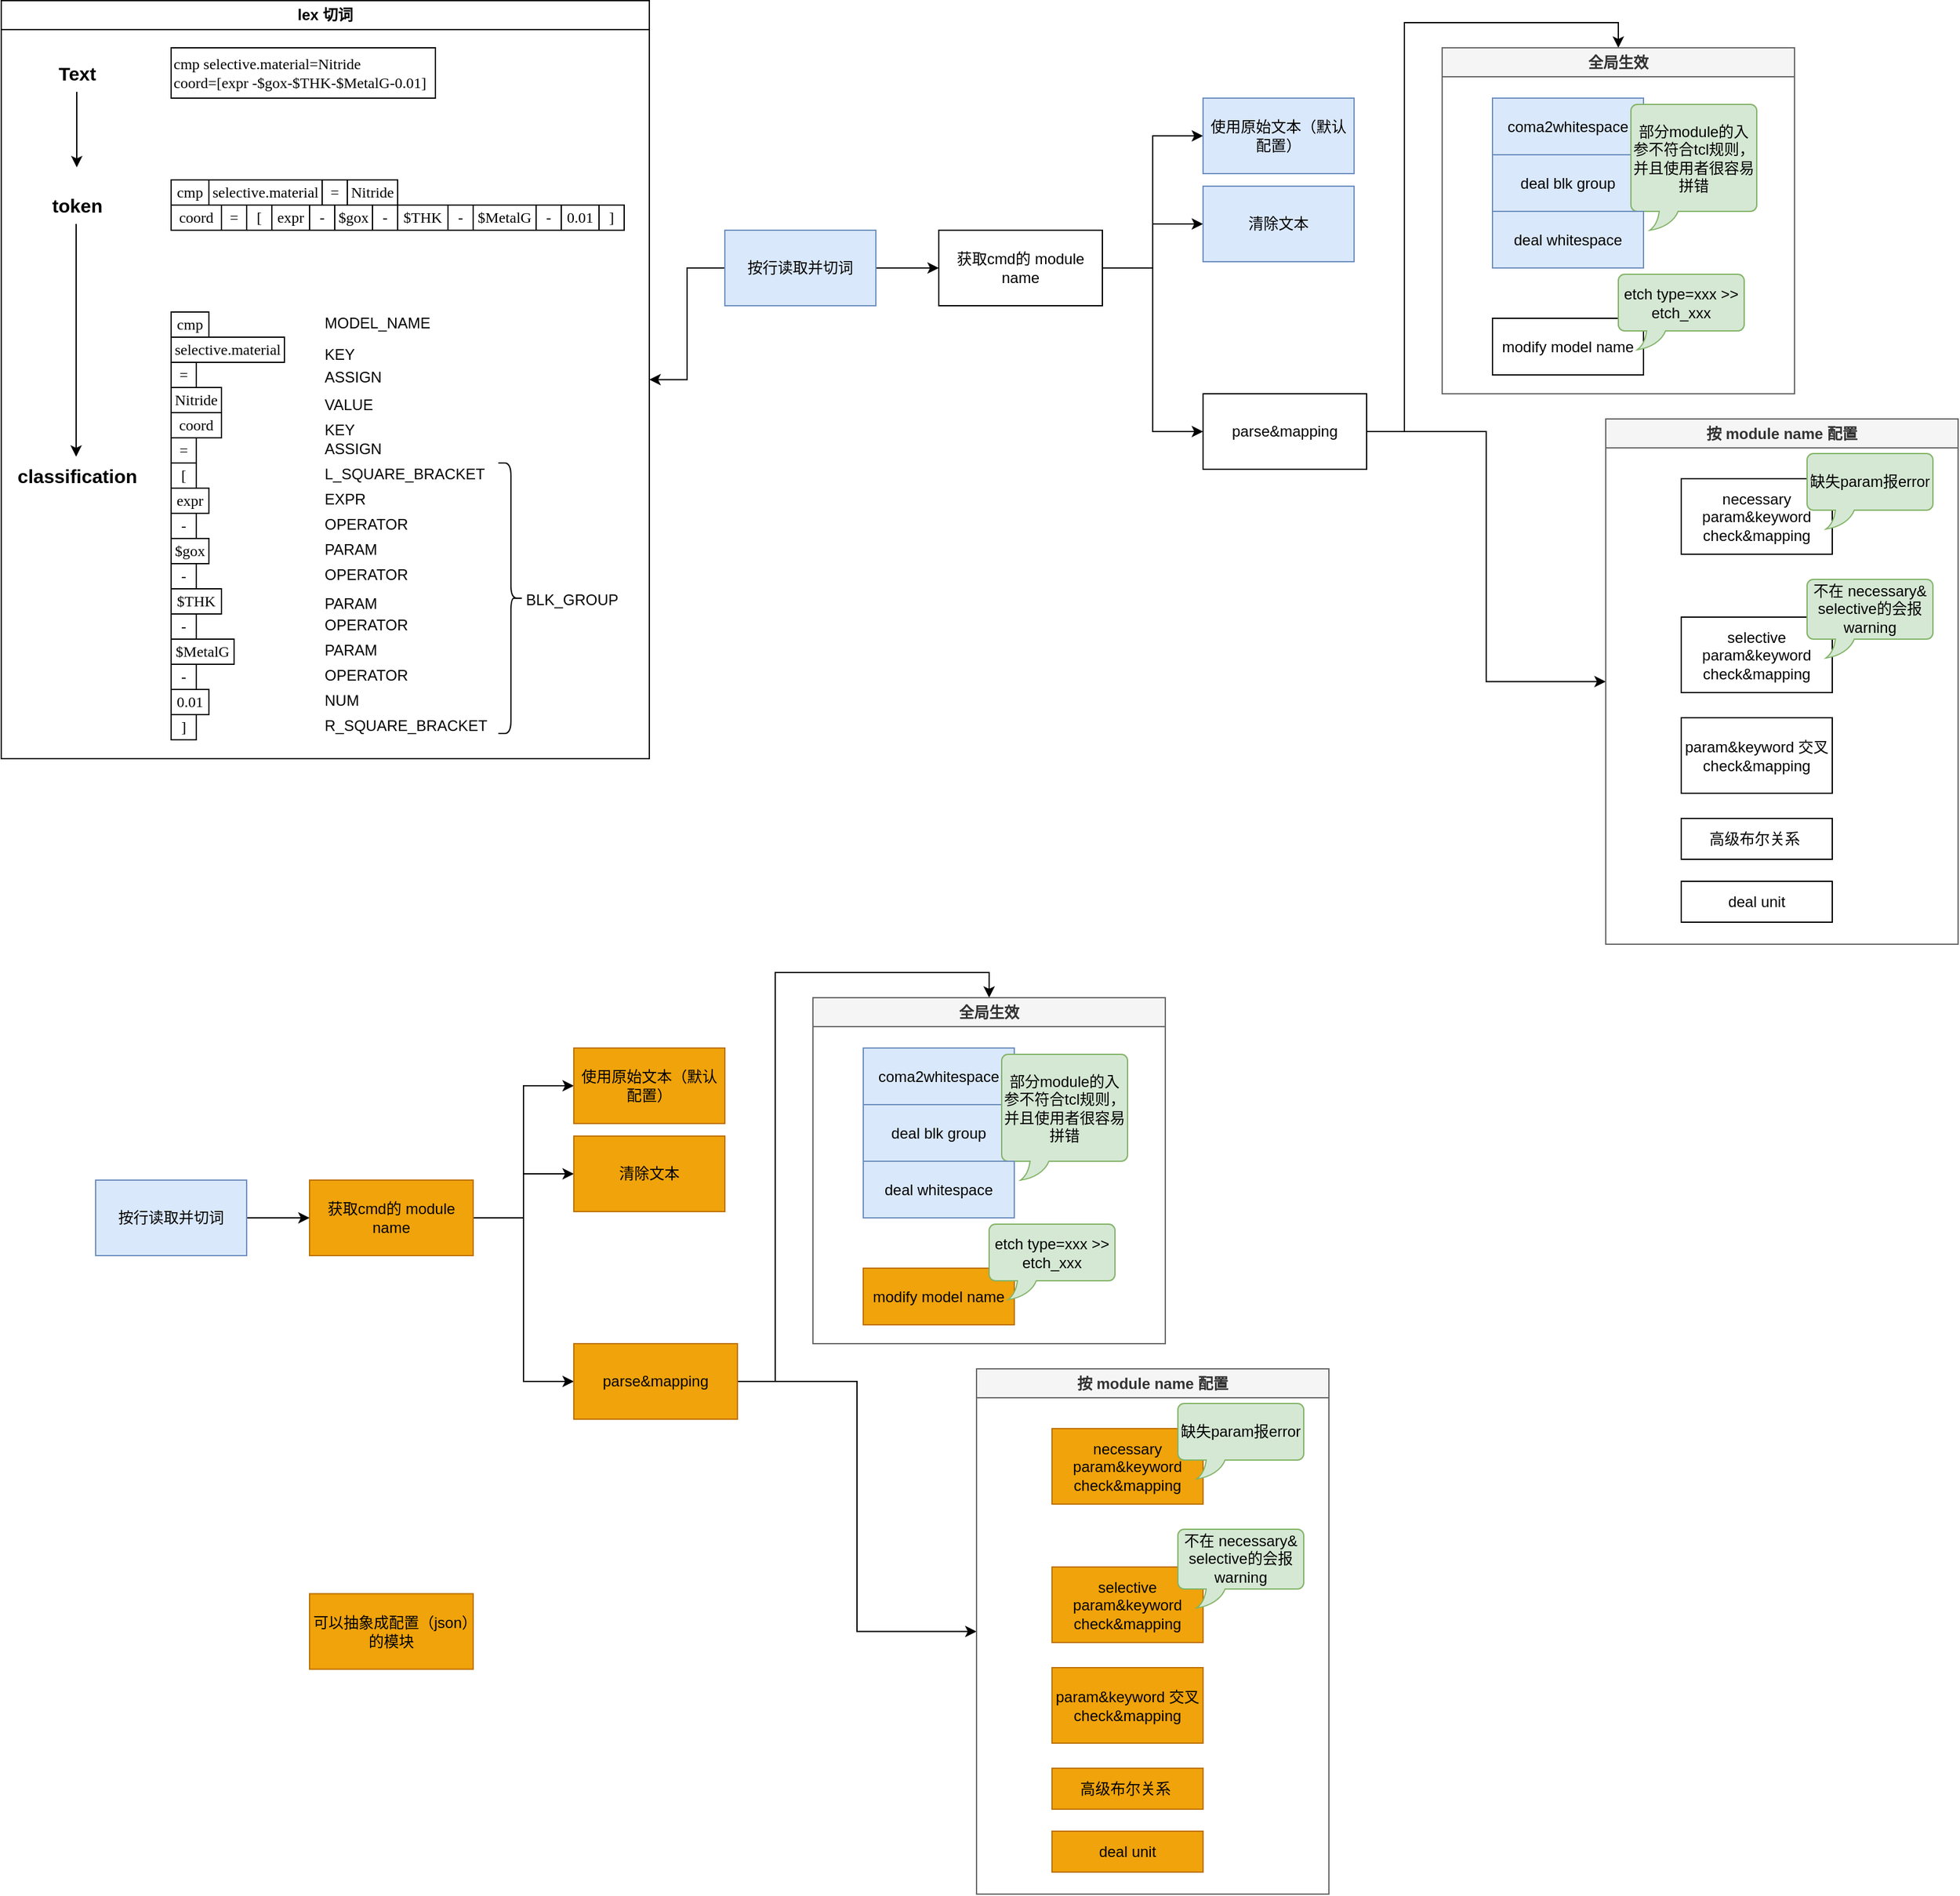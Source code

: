 <mxfile version="25.0.3">
  <diagram name="第 1 页" id="DlWN55uscxczcILQR3X1">
    <mxGraphModel dx="1434" dy="772" grid="1" gridSize="10" guides="1" tooltips="1" connect="1" arrows="1" fold="1" page="1" pageScale="1" pageWidth="3300" pageHeight="4681" background="#ffffff" math="0" shadow="0">
      <root>
        <mxCell id="0" />
        <mxCell id="1" parent="0" />
        <mxCell id="ZEFwKZCe8J-mTDsIHrXp-3" value="&lt;span style=&quot;font-family: &amp;quot;Times New Roman&amp;quot;;&quot;&gt;cmp&amp;nbsp;&lt;/span&gt;&lt;span style=&quot;font-family: &amp;quot;Times New Roman&amp;quot;;&quot;&gt;selective.material&lt;/span&gt;&lt;span style=&quot;font-family: &amp;quot;Times New Roman&amp;quot;;&quot;&gt;=Nitride&lt;br&gt;&lt;/span&gt;&lt;span style=&quot;font-family: &amp;quot;Times New Roman&amp;quot;;&quot;&gt;coord&lt;/span&gt;&lt;span style=&quot;font-family: &amp;quot;Times New Roman&amp;quot;;&quot;&gt;=[expr -$&lt;/span&gt;&lt;span style=&quot;font-family: &amp;quot;Times New Roman&amp;quot;;&quot;&gt;gox&lt;/span&gt;&lt;span style=&quot;font-family: &amp;quot;Times New Roman&amp;quot;;&quot;&gt;-$THK-$MetalG-0.01]&lt;/span&gt;" style="rounded=0;whiteSpace=wrap;html=1;align=left;" parent="1" vertex="1">
          <mxGeometry x="150" y="65" width="210" height="40" as="geometry" />
        </mxCell>
        <mxCell id="ZEFwKZCe8J-mTDsIHrXp-25" style="edgeStyle=orthogonalEdgeStyle;rounded=0;orthogonalLoop=1;jettySize=auto;html=1;" parent="1" source="ZEFwKZCe8J-mTDsIHrXp-4" edge="1">
          <mxGeometry relative="1" as="geometry">
            <mxPoint x="75" y="160" as="targetPoint" />
          </mxGeometry>
        </mxCell>
        <mxCell id="ZEFwKZCe8J-mTDsIHrXp-4" value="&lt;b&gt;&lt;font style=&quot;font-size: 15px;&quot;&gt;Text&lt;/font&gt;&lt;/b&gt;" style="text;html=1;align=center;verticalAlign=middle;resizable=0;points=[];autosize=1;strokeColor=none;fillColor=none;" parent="1" vertex="1">
          <mxGeometry x="50" y="70" width="50" height="30" as="geometry" />
        </mxCell>
        <mxCell id="ZEFwKZCe8J-mTDsIHrXp-5" value="&lt;b&gt;&lt;font style=&quot;font-size: 15px;&quot;&gt;token&lt;/font&gt;&lt;/b&gt;" style="text;html=1;align=center;verticalAlign=middle;resizable=0;points=[];autosize=1;strokeColor=none;fillColor=none;" parent="1" vertex="1">
          <mxGeometry x="45" y="175" width="60" height="30" as="geometry" />
        </mxCell>
        <mxCell id="ZEFwKZCe8J-mTDsIHrXp-6" value="&lt;span style=&quot;font-family: &amp;quot;Times New Roman&amp;quot;; text-align: left;&quot;&gt;cmp&lt;/span&gt;" style="rounded=0;whiteSpace=wrap;html=1;" parent="1" vertex="1">
          <mxGeometry x="150" y="170" width="30" height="20" as="geometry" />
        </mxCell>
        <mxCell id="ZEFwKZCe8J-mTDsIHrXp-7" value="&lt;span style=&quot;font-family: &amp;quot;Times New Roman&amp;quot;; text-align: left;&quot;&gt;selective.material&lt;/span&gt;" style="rounded=0;whiteSpace=wrap;html=1;" parent="1" vertex="1">
          <mxGeometry x="180" y="170" width="90" height="20" as="geometry" />
        </mxCell>
        <mxCell id="ZEFwKZCe8J-mTDsIHrXp-8" value="&lt;span style=&quot;font-family: &amp;quot;Times New Roman&amp;quot;; text-align: left;&quot;&gt;=&lt;/span&gt;" style="rounded=0;whiteSpace=wrap;html=1;" parent="1" vertex="1">
          <mxGeometry x="270" y="170" width="20" height="20" as="geometry" />
        </mxCell>
        <mxCell id="ZEFwKZCe8J-mTDsIHrXp-9" value="&lt;span style=&quot;font-family: &amp;quot;Times New Roman&amp;quot;; text-align: left;&quot;&gt;Nitride&lt;/span&gt;" style="rounded=0;whiteSpace=wrap;html=1;" parent="1" vertex="1">
          <mxGeometry x="290" y="170" width="40" height="20" as="geometry" />
        </mxCell>
        <mxCell id="ZEFwKZCe8J-mTDsIHrXp-10" value="&lt;span style=&quot;font-family: &amp;quot;Times New Roman&amp;quot;; text-align: left;&quot;&gt;coord&lt;/span&gt;" style="rounded=0;whiteSpace=wrap;html=1;" parent="1" vertex="1">
          <mxGeometry x="150" y="190" width="40" height="20" as="geometry" />
        </mxCell>
        <mxCell id="ZEFwKZCe8J-mTDsIHrXp-11" value="&lt;span style=&quot;font-family: &amp;quot;Times New Roman&amp;quot;; text-align: left;&quot;&gt;=&lt;/span&gt;" style="rounded=0;whiteSpace=wrap;html=1;" parent="1" vertex="1">
          <mxGeometry x="190" y="190" width="20" height="20" as="geometry" />
        </mxCell>
        <mxCell id="ZEFwKZCe8J-mTDsIHrXp-12" value="&lt;div style=&quot;text-align: left;&quot;&gt;&lt;span style=&quot;background-color: initial;&quot;&gt;&lt;font face=&quot;Times New Roman&quot;&gt;[&lt;/font&gt;&lt;/span&gt;&lt;/div&gt;" style="rounded=0;whiteSpace=wrap;html=1;" parent="1" vertex="1">
          <mxGeometry x="210" y="190" width="20" height="20" as="geometry" />
        </mxCell>
        <mxCell id="ZEFwKZCe8J-mTDsIHrXp-13" value="&lt;span style=&quot;font-family: &amp;quot;Times New Roman&amp;quot;; text-align: left;&quot;&gt;expr&lt;/span&gt;" style="rounded=0;whiteSpace=wrap;html=1;" parent="1" vertex="1">
          <mxGeometry x="230" y="190" width="30" height="20" as="geometry" />
        </mxCell>
        <mxCell id="ZEFwKZCe8J-mTDsIHrXp-14" value="&lt;span style=&quot;font-family: &amp;quot;Times New Roman&amp;quot;; text-align: left;&quot;&gt;-&lt;/span&gt;" style="rounded=0;whiteSpace=wrap;html=1;" parent="1" vertex="1">
          <mxGeometry x="260" y="190" width="20" height="20" as="geometry" />
        </mxCell>
        <mxCell id="ZEFwKZCe8J-mTDsIHrXp-15" value="&lt;span style=&quot;text-align: left; font-family: &amp;quot;Times New Roman&amp;quot;;&quot;&gt;$&lt;/span&gt;&lt;span style=&quot;text-align: left; font-family: &amp;quot;Times New Roman&amp;quot;;&quot;&gt;gox&lt;/span&gt;" style="rounded=0;whiteSpace=wrap;html=1;" parent="1" vertex="1">
          <mxGeometry x="280" y="190" width="30" height="20" as="geometry" />
        </mxCell>
        <mxCell id="ZEFwKZCe8J-mTDsIHrXp-16" value="&lt;span style=&quot;font-family: &amp;quot;Times New Roman&amp;quot;; text-align: left;&quot;&gt;$THK&lt;/span&gt;" style="rounded=0;whiteSpace=wrap;html=1;" parent="1" vertex="1">
          <mxGeometry x="330" y="190" width="40" height="20" as="geometry" />
        </mxCell>
        <mxCell id="ZEFwKZCe8J-mTDsIHrXp-17" value="&lt;span style=&quot;font-family: &amp;quot;Times New Roman&amp;quot;; text-align: left;&quot;&gt;0.01&lt;/span&gt;" style="rounded=0;whiteSpace=wrap;html=1;" parent="1" vertex="1">
          <mxGeometry x="460" y="190" width="30" height="20" as="geometry" />
        </mxCell>
        <mxCell id="ZEFwKZCe8J-mTDsIHrXp-18" value="&lt;span style=&quot;font-family: &amp;quot;Times New Roman&amp;quot;; text-align: left;&quot;&gt;$MetalG&lt;/span&gt;" style="rounded=0;whiteSpace=wrap;html=1;" parent="1" vertex="1">
          <mxGeometry x="390" y="190" width="50" height="20" as="geometry" />
        </mxCell>
        <mxCell id="ZEFwKZCe8J-mTDsIHrXp-19" value="&lt;span style=&quot;font-family: &amp;quot;Times New Roman&amp;quot;; text-align: left;&quot;&gt;-&lt;/span&gt;" style="rounded=0;whiteSpace=wrap;html=1;" parent="1" vertex="1">
          <mxGeometry x="310" y="190" width="20" height="20" as="geometry" />
        </mxCell>
        <mxCell id="ZEFwKZCe8J-mTDsIHrXp-20" value="&lt;span style=&quot;font-family: &amp;quot;Times New Roman&amp;quot;; text-align: left;&quot;&gt;-&lt;/span&gt;" style="rounded=0;whiteSpace=wrap;html=1;" parent="1" vertex="1">
          <mxGeometry x="370" y="190" width="20" height="20" as="geometry" />
        </mxCell>
        <mxCell id="ZEFwKZCe8J-mTDsIHrXp-23" value="&lt;span style=&quot;font-family: &amp;quot;Times New Roman&amp;quot;; text-align: left;&quot;&gt;-&lt;/span&gt;" style="rounded=0;whiteSpace=wrap;html=1;" parent="1" vertex="1">
          <mxGeometry x="440" y="190" width="20" height="20" as="geometry" />
        </mxCell>
        <mxCell id="ZEFwKZCe8J-mTDsIHrXp-26" value="&lt;b&gt;&lt;font style=&quot;font-size: 15px;&quot;&gt;classification&lt;/font&gt;&lt;/b&gt;" style="text;html=1;align=center;verticalAlign=middle;resizable=0;points=[];autosize=1;strokeColor=none;fillColor=none;" parent="1" vertex="1">
          <mxGeometry x="15" y="390" width="120" height="30" as="geometry" />
        </mxCell>
        <mxCell id="ZEFwKZCe8J-mTDsIHrXp-27" style="edgeStyle=orthogonalEdgeStyle;rounded=0;orthogonalLoop=1;jettySize=auto;html=1;" parent="1" target="ZEFwKZCe8J-mTDsIHrXp-26" edge="1">
          <mxGeometry relative="1" as="geometry">
            <mxPoint x="74.5" y="265" as="targetPoint" />
            <mxPoint x="74.5" y="205" as="sourcePoint" />
          </mxGeometry>
        </mxCell>
        <mxCell id="ZEFwKZCe8J-mTDsIHrXp-28" value="&lt;span style=&quot;font-family: &amp;quot;Times New Roman&amp;quot;; text-align: left;&quot;&gt;cmp&lt;/span&gt;" style="rounded=0;whiteSpace=wrap;html=1;" parent="1" vertex="1">
          <mxGeometry x="150" y="275" width="30" height="20" as="geometry" />
        </mxCell>
        <mxCell id="ZEFwKZCe8J-mTDsIHrXp-29" value="&lt;span style=&quot;font-family: &amp;quot;Times New Roman&amp;quot;; text-align: left;&quot;&gt;selective.material&lt;/span&gt;" style="rounded=0;whiteSpace=wrap;html=1;" parent="1" vertex="1">
          <mxGeometry x="150" y="295" width="90" height="20" as="geometry" />
        </mxCell>
        <mxCell id="ZEFwKZCe8J-mTDsIHrXp-30" value="&lt;span style=&quot;font-family: &amp;quot;Times New Roman&amp;quot;; text-align: left;&quot;&gt;=&lt;/span&gt;" style="rounded=0;whiteSpace=wrap;html=1;" parent="1" vertex="1">
          <mxGeometry x="150" y="315" width="20" height="20" as="geometry" />
        </mxCell>
        <mxCell id="ZEFwKZCe8J-mTDsIHrXp-31" value="&lt;span style=&quot;font-family: &amp;quot;Times New Roman&amp;quot;; text-align: left;&quot;&gt;Nitride&lt;/span&gt;" style="rounded=0;whiteSpace=wrap;html=1;" parent="1" vertex="1">
          <mxGeometry x="150" y="335" width="40" height="20" as="geometry" />
        </mxCell>
        <mxCell id="ZEFwKZCe8J-mTDsIHrXp-32" value="&lt;span style=&quot;font-family: &amp;quot;Times New Roman&amp;quot;; text-align: left;&quot;&gt;coord&lt;/span&gt;" style="rounded=0;whiteSpace=wrap;html=1;" parent="1" vertex="1">
          <mxGeometry x="150" y="355" width="40" height="20" as="geometry" />
        </mxCell>
        <mxCell id="ZEFwKZCe8J-mTDsIHrXp-33" value="&lt;span style=&quot;font-family: &amp;quot;Times New Roman&amp;quot;; text-align: left;&quot;&gt;=&lt;/span&gt;" style="rounded=0;whiteSpace=wrap;html=1;" parent="1" vertex="1">
          <mxGeometry x="150" y="375" width="20" height="20" as="geometry" />
        </mxCell>
        <mxCell id="ZEFwKZCe8J-mTDsIHrXp-34" value="&lt;div style=&quot;text-align: left;&quot;&gt;&lt;span style=&quot;background-color: initial;&quot;&gt;&lt;font face=&quot;Times New Roman&quot;&gt;[&lt;/font&gt;&lt;/span&gt;&lt;/div&gt;" style="rounded=0;whiteSpace=wrap;html=1;" parent="1" vertex="1">
          <mxGeometry x="150" y="395" width="20" height="20" as="geometry" />
        </mxCell>
        <mxCell id="ZEFwKZCe8J-mTDsIHrXp-35" value="&lt;span style=&quot;font-family: &amp;quot;Times New Roman&amp;quot;; text-align: left;&quot;&gt;expr&lt;/span&gt;" style="rounded=0;whiteSpace=wrap;html=1;" parent="1" vertex="1">
          <mxGeometry x="150" y="415" width="30" height="20" as="geometry" />
        </mxCell>
        <mxCell id="ZEFwKZCe8J-mTDsIHrXp-36" value="&lt;span style=&quot;font-family: &amp;quot;Times New Roman&amp;quot;; text-align: left;&quot;&gt;-&lt;/span&gt;" style="rounded=0;whiteSpace=wrap;html=1;" parent="1" vertex="1">
          <mxGeometry x="150" y="435" width="20" height="20" as="geometry" />
        </mxCell>
        <mxCell id="ZEFwKZCe8J-mTDsIHrXp-37" value="&lt;span style=&quot;text-align: left; font-family: &amp;quot;Times New Roman&amp;quot;;&quot;&gt;$&lt;/span&gt;&lt;span style=&quot;text-align: left; font-family: &amp;quot;Times New Roman&amp;quot;;&quot;&gt;gox&lt;/span&gt;" style="rounded=0;whiteSpace=wrap;html=1;" parent="1" vertex="1">
          <mxGeometry x="150" y="455" width="30" height="20" as="geometry" />
        </mxCell>
        <mxCell id="ZEFwKZCe8J-mTDsIHrXp-38" value="&lt;span style=&quot;font-family: &amp;quot;Times New Roman&amp;quot;; text-align: left;&quot;&gt;$THK&lt;/span&gt;" style="rounded=0;whiteSpace=wrap;html=1;" parent="1" vertex="1">
          <mxGeometry x="150" y="495" width="40" height="20" as="geometry" />
        </mxCell>
        <mxCell id="ZEFwKZCe8J-mTDsIHrXp-39" value="&lt;span style=&quot;font-family: &amp;quot;Times New Roman&amp;quot;; text-align: left;&quot;&gt;0.01&lt;/span&gt;" style="rounded=0;whiteSpace=wrap;html=1;" parent="1" vertex="1">
          <mxGeometry x="150" y="575" width="30" height="20" as="geometry" />
        </mxCell>
        <mxCell id="ZEFwKZCe8J-mTDsIHrXp-40" value="&lt;span style=&quot;font-family: &amp;quot;Times New Roman&amp;quot;; text-align: left;&quot;&gt;$MetalG&lt;/span&gt;" style="rounded=0;whiteSpace=wrap;html=1;" parent="1" vertex="1">
          <mxGeometry x="150" y="535" width="50" height="20" as="geometry" />
        </mxCell>
        <mxCell id="ZEFwKZCe8J-mTDsIHrXp-41" value="&lt;span style=&quot;font-family: &amp;quot;Times New Roman&amp;quot;; text-align: left;&quot;&gt;-&lt;/span&gt;" style="rounded=0;whiteSpace=wrap;html=1;" parent="1" vertex="1">
          <mxGeometry x="150" y="475" width="20" height="20" as="geometry" />
        </mxCell>
        <mxCell id="ZEFwKZCe8J-mTDsIHrXp-42" value="&lt;span style=&quot;font-family: &amp;quot;Times New Roman&amp;quot;; text-align: left;&quot;&gt;-&lt;/span&gt;" style="rounded=0;whiteSpace=wrap;html=1;" parent="1" vertex="1">
          <mxGeometry x="150" y="515" width="20" height="20" as="geometry" />
        </mxCell>
        <mxCell id="ZEFwKZCe8J-mTDsIHrXp-43" value="&lt;span style=&quot;font-family: &amp;quot;Times New Roman&amp;quot;; text-align: left;&quot;&gt;-&lt;/span&gt;" style="rounded=0;whiteSpace=wrap;html=1;" parent="1" vertex="1">
          <mxGeometry x="150" y="555" width="20" height="20" as="geometry" />
        </mxCell>
        <mxCell id="ZEFwKZCe8J-mTDsIHrXp-64" value="ASSIGN" style="text;whiteSpace=wrap;fontFamily=Helvetica;fontSize=12;fontColor=default;" parent="1" vertex="1">
          <mxGeometry x="270" y="312.5" width="70" height="25" as="geometry" />
        </mxCell>
        <mxCell id="ZEFwKZCe8J-mTDsIHrXp-66" value="MODEL_NAME" style="text;whiteSpace=wrap;fontFamily=Helvetica;fontSize=12;fontColor=default;" parent="1" vertex="1">
          <mxGeometry x="270" y="270" width="110" height="20" as="geometry" />
        </mxCell>
        <mxCell id="ZEFwKZCe8J-mTDsIHrXp-67" value="ASSIGN" style="text;whiteSpace=wrap;fontFamily=Helvetica;fontSize=12;fontColor=default;" parent="1" vertex="1">
          <mxGeometry x="270" y="370" width="70" height="25" as="geometry" />
        </mxCell>
        <mxCell id="ZEFwKZCe8J-mTDsIHrXp-68" value="L_SQUARE_BRACKET" style="text;whiteSpace=wrap;fontFamily=Helvetica;fontSize=12;fontColor=default;" parent="1" vertex="1">
          <mxGeometry x="270" y="390" width="150" height="25" as="geometry" />
        </mxCell>
        <mxCell id="ZEFwKZCe8J-mTDsIHrXp-70" value="VALUE" style="text;whiteSpace=wrap;fontFamily=Helvetica;fontSize=12;fontColor=default;" parent="1" vertex="1">
          <mxGeometry x="270" y="335" width="110" height="20" as="geometry" />
        </mxCell>
        <mxCell id="ZEFwKZCe8J-mTDsIHrXp-74" value="OPERATOR" style="text;whiteSpace=wrap;fontFamily=Helvetica;fontSize=12;fontColor=default;" parent="1" vertex="1">
          <mxGeometry x="270" y="430" width="110" height="20" as="geometry" />
        </mxCell>
        <mxCell id="ZEFwKZCe8J-mTDsIHrXp-76" value="OPERATOR" style="text;whiteSpace=wrap;fontFamily=Helvetica;fontSize=12;fontColor=default;" parent="1" vertex="1">
          <mxGeometry x="270" y="470" width="110" height="20" as="geometry" />
        </mxCell>
        <mxCell id="ZEFwKZCe8J-mTDsIHrXp-78" value="OPERATOR" style="text;whiteSpace=wrap;fontFamily=Helvetica;fontSize=12;fontColor=default;" parent="1" vertex="1">
          <mxGeometry x="270" y="510" width="110" height="20" as="geometry" />
        </mxCell>
        <mxCell id="ZEFwKZCe8J-mTDsIHrXp-81" value="OPERATOR" style="text;whiteSpace=wrap;fontFamily=Helvetica;fontSize=12;fontColor=default;" parent="1" vertex="1">
          <mxGeometry x="270" y="550" width="110" height="20" as="geometry" />
        </mxCell>
        <mxCell id="ZEFwKZCe8J-mTDsIHrXp-84" value="EXPR" style="text;whiteSpace=wrap;fontFamily=Helvetica;fontSize=12;fontColor=default;" parent="1" vertex="1">
          <mxGeometry x="270" y="410" width="110" height="20" as="geometry" />
        </mxCell>
        <mxCell id="ZEFwKZCe8J-mTDsIHrXp-85" value="PARAM" style="text;whiteSpace=wrap;fontFamily=Helvetica;fontSize=12;fontColor=default;" parent="1" vertex="1">
          <mxGeometry x="270" y="450" width="110" height="25" as="geometry" />
        </mxCell>
        <mxCell id="ZEFwKZCe8J-mTDsIHrXp-86" value="PARAM" style="text;whiteSpace=wrap;fontFamily=Helvetica;fontSize=12;fontColor=default;" parent="1" vertex="1">
          <mxGeometry x="270" y="492.5" width="110" height="25" as="geometry" />
        </mxCell>
        <mxCell id="ZEFwKZCe8J-mTDsIHrXp-87" value="PARAM" style="text;whiteSpace=wrap;fontFamily=Helvetica;fontSize=12;fontColor=default;" parent="1" vertex="1">
          <mxGeometry x="270" y="530" width="110" height="25" as="geometry" />
        </mxCell>
        <mxCell id="ZEFwKZCe8J-mTDsIHrXp-89" value="&lt;div style=&quot;text-align: left;&quot;&gt;&lt;font face=&quot;Times New Roman&quot;&gt;]&lt;/font&gt;&lt;/div&gt;" style="rounded=0;whiteSpace=wrap;html=1;" parent="1" vertex="1">
          <mxGeometry x="490" y="190" width="20" height="20" as="geometry" />
        </mxCell>
        <mxCell id="ZEFwKZCe8J-mTDsIHrXp-90" value="&lt;div style=&quot;text-align: left;&quot;&gt;&lt;font face=&quot;Times New Roman&quot;&gt;]&lt;/font&gt;&lt;/div&gt;" style="rounded=0;whiteSpace=wrap;html=1;" parent="1" vertex="1">
          <mxGeometry x="150" y="595" width="20" height="20" as="geometry" />
        </mxCell>
        <mxCell id="ZEFwKZCe8J-mTDsIHrXp-91" value="NUM" style="text;whiteSpace=wrap;fontFamily=Helvetica;fontSize=12;fontColor=default;" parent="1" vertex="1">
          <mxGeometry x="270" y="570" width="110" height="25" as="geometry" />
        </mxCell>
        <mxCell id="ZEFwKZCe8J-mTDsIHrXp-92" value="R_SQUARE_BRACKET" style="text;whiteSpace=wrap;fontFamily=Helvetica;fontSize=12;fontColor=default;" parent="1" vertex="1">
          <mxGeometry x="270" y="590" width="150" height="25" as="geometry" />
        </mxCell>
        <mxCell id="ZEFwKZCe8J-mTDsIHrXp-93" value="KEY" style="text;whiteSpace=wrap;fontFamily=Helvetica;fontSize=12;fontColor=default;" parent="1" vertex="1">
          <mxGeometry x="270" y="295" width="110" height="15" as="geometry" />
        </mxCell>
        <mxCell id="ZEFwKZCe8J-mTDsIHrXp-95" value="KEY" style="text;whiteSpace=wrap;fontFamily=Helvetica;fontSize=12;fontColor=default;" parent="1" vertex="1">
          <mxGeometry x="270" y="355" width="110" height="20" as="geometry" />
        </mxCell>
        <mxCell id="3QEI0isdHMcV-0q7J0ob-2" value="" style="shape=curlyBracket;whiteSpace=wrap;html=1;rounded=1;flipH=1;labelPosition=right;verticalLabelPosition=middle;align=left;verticalAlign=middle;size=0.5;" vertex="1" parent="1">
          <mxGeometry x="410" y="395" width="20" height="215" as="geometry" />
        </mxCell>
        <mxCell id="3QEI0isdHMcV-0q7J0ob-3" value="BLK_GROUP" style="text;whiteSpace=wrap;fontFamily=Helvetica;fontSize=12;fontColor=default;" vertex="1" parent="1">
          <mxGeometry x="430" y="490" width="110" height="20" as="geometry" />
        </mxCell>
        <mxCell id="3QEI0isdHMcV-0q7J0ob-12" style="edgeStyle=orthogonalEdgeStyle;rounded=0;orthogonalLoop=1;jettySize=auto;html=1;exitX=1;exitY=0.5;exitDx=0;exitDy=0;entryX=0;entryY=0.5;entryDx=0;entryDy=0;" edge="1" parent="1" source="3QEI0isdHMcV-0q7J0ob-4" target="3QEI0isdHMcV-0q7J0ob-9">
          <mxGeometry relative="1" as="geometry" />
        </mxCell>
        <mxCell id="3QEI0isdHMcV-0q7J0ob-13" style="edgeStyle=orthogonalEdgeStyle;rounded=0;orthogonalLoop=1;jettySize=auto;html=1;exitX=1;exitY=0.5;exitDx=0;exitDy=0;entryX=0;entryY=0.5;entryDx=0;entryDy=0;" edge="1" parent="1" source="3QEI0isdHMcV-0q7J0ob-4" target="3QEI0isdHMcV-0q7J0ob-10">
          <mxGeometry relative="1" as="geometry" />
        </mxCell>
        <mxCell id="3QEI0isdHMcV-0q7J0ob-15" style="edgeStyle=orthogonalEdgeStyle;rounded=0;orthogonalLoop=1;jettySize=auto;html=1;exitX=1;exitY=0.5;exitDx=0;exitDy=0;entryX=0;entryY=0.5;entryDx=0;entryDy=0;" edge="1" parent="1" source="3QEI0isdHMcV-0q7J0ob-4" target="3QEI0isdHMcV-0q7J0ob-14">
          <mxGeometry relative="1" as="geometry" />
        </mxCell>
        <mxCell id="3QEI0isdHMcV-0q7J0ob-4" value="获取cmd的 module name" style="rounded=0;whiteSpace=wrap;html=1;" vertex="1" parent="1">
          <mxGeometry x="760" y="210" width="130" height="60" as="geometry" />
        </mxCell>
        <mxCell id="3QEI0isdHMcV-0q7J0ob-7" style="edgeStyle=orthogonalEdgeStyle;rounded=0;orthogonalLoop=1;jettySize=auto;html=1;exitX=1;exitY=0.5;exitDx=0;exitDy=0;entryX=0;entryY=0.5;entryDx=0;entryDy=0;" edge="1" parent="1" source="3QEI0isdHMcV-0q7J0ob-5" target="3QEI0isdHMcV-0q7J0ob-4">
          <mxGeometry relative="1" as="geometry" />
        </mxCell>
        <mxCell id="3QEI0isdHMcV-0q7J0ob-110" style="edgeStyle=orthogonalEdgeStyle;rounded=0;orthogonalLoop=1;jettySize=auto;html=1;exitX=0;exitY=0.5;exitDx=0;exitDy=0;entryX=1;entryY=0.5;entryDx=0;entryDy=0;" edge="1" parent="1" source="3QEI0isdHMcV-0q7J0ob-5" target="3QEI0isdHMcV-0q7J0ob-109">
          <mxGeometry relative="1" as="geometry" />
        </mxCell>
        <mxCell id="3QEI0isdHMcV-0q7J0ob-5" value="按行读取并切词" style="rounded=0;whiteSpace=wrap;html=1;fillColor=#dae8fc;strokeColor=#6c8ebf;" vertex="1" parent="1">
          <mxGeometry x="590" y="210" width="120" height="60" as="geometry" />
        </mxCell>
        <mxCell id="3QEI0isdHMcV-0q7J0ob-9" value="使用原始文本（默认配置）" style="rounded=0;whiteSpace=wrap;html=1;fillColor=#dae8fc;strokeColor=#6c8ebf;" vertex="1" parent="1">
          <mxGeometry x="970" y="105" width="120" height="60" as="geometry" />
        </mxCell>
        <mxCell id="3QEI0isdHMcV-0q7J0ob-10" value="清除文本" style="rounded=0;whiteSpace=wrap;html=1;fillColor=#dae8fc;strokeColor=#6c8ebf;" vertex="1" parent="1">
          <mxGeometry x="970" y="175" width="120" height="60" as="geometry" />
        </mxCell>
        <mxCell id="3QEI0isdHMcV-0q7J0ob-47" style="edgeStyle=orthogonalEdgeStyle;rounded=0;orthogonalLoop=1;jettySize=auto;html=1;entryX=0.5;entryY=0;entryDx=0;entryDy=0;" edge="1" parent="1" source="3QEI0isdHMcV-0q7J0ob-14" target="3QEI0isdHMcV-0q7J0ob-34">
          <mxGeometry relative="1" as="geometry" />
        </mxCell>
        <mxCell id="3QEI0isdHMcV-0q7J0ob-48" style="edgeStyle=orthogonalEdgeStyle;rounded=0;orthogonalLoop=1;jettySize=auto;html=1;" edge="1" parent="1" source="3QEI0isdHMcV-0q7J0ob-14" target="3QEI0isdHMcV-0q7J0ob-35">
          <mxGeometry relative="1" as="geometry" />
        </mxCell>
        <mxCell id="3QEI0isdHMcV-0q7J0ob-14" value="parse&amp;amp;mapping" style="rounded=0;whiteSpace=wrap;html=1;" vertex="1" parent="1">
          <mxGeometry x="970" y="340" width="130" height="60" as="geometry" />
        </mxCell>
        <mxCell id="3QEI0isdHMcV-0q7J0ob-34" value="全局生效" style="swimlane;whiteSpace=wrap;html=1;fillColor=#f5f5f5;fontColor=#333333;strokeColor=#666666;" vertex="1" parent="1">
          <mxGeometry x="1160" y="65" width="280" height="275" as="geometry" />
        </mxCell>
        <mxCell id="3QEI0isdHMcV-0q7J0ob-50" value="&lt;div&gt;modify model name&lt;/div&gt;" style="rounded=0;whiteSpace=wrap;html=1;" vertex="1" parent="3QEI0isdHMcV-0q7J0ob-34">
          <mxGeometry x="40" y="215" width="120" height="45" as="geometry" />
        </mxCell>
        <mxCell id="3QEI0isdHMcV-0q7J0ob-53" value="etch type=xxx &amp;gt;&amp;gt; etch_xxx" style="whiteSpace=wrap;html=1;shape=mxgraph.basic.roundRectCallout;dx=30;dy=15;size=5;boundedLbl=1;fillColor=#d5e8d4;strokeColor=#82b366;" vertex="1" parent="3QEI0isdHMcV-0q7J0ob-34">
          <mxGeometry x="140" y="180" width="100" height="60" as="geometry" />
        </mxCell>
        <mxCell id="3QEI0isdHMcV-0q7J0ob-35" value="按 module name 配置" style="swimlane;whiteSpace=wrap;html=1;fillColor=#f5f5f5;fontColor=#333333;strokeColor=#666666;" vertex="1" parent="1">
          <mxGeometry x="1290" y="360" width="280" height="417.5" as="geometry" />
        </mxCell>
        <mxCell id="3QEI0isdHMcV-0q7J0ob-38" value="&lt;div&gt;necessary param&amp;amp;keyword check&amp;amp;mapping&lt;/div&gt;" style="rounded=0;whiteSpace=wrap;html=1;" vertex="1" parent="3QEI0isdHMcV-0q7J0ob-35">
          <mxGeometry x="60" y="47.5" width="120" height="60" as="geometry" />
        </mxCell>
        <mxCell id="3QEI0isdHMcV-0q7J0ob-39" value="selective param&amp;amp;keyword check&amp;amp;mapping" style="rounded=0;whiteSpace=wrap;html=1;" vertex="1" parent="3QEI0isdHMcV-0q7J0ob-35">
          <mxGeometry x="60" y="157.5" width="120" height="60" as="geometry" />
        </mxCell>
        <mxCell id="3QEI0isdHMcV-0q7J0ob-43" value="缺失param报error" style="whiteSpace=wrap;html=1;shape=mxgraph.basic.roundRectCallout;dx=30;dy=15;size=5;boundedLbl=1;fillColor=#d5e8d4;strokeColor=#82b366;" vertex="1" parent="3QEI0isdHMcV-0q7J0ob-35">
          <mxGeometry x="160" y="27.5" width="100" height="60" as="geometry" />
        </mxCell>
        <mxCell id="3QEI0isdHMcV-0q7J0ob-44" value="不在 necessary&amp;amp; selective的会报warning" style="whiteSpace=wrap;html=1;shape=mxgraph.basic.roundRectCallout;dx=30;dy=15;size=5;boundedLbl=1;fillColor=#d5e8d4;strokeColor=#82b366;" vertex="1" parent="3QEI0isdHMcV-0q7J0ob-35">
          <mxGeometry x="160" y="127.5" width="100" height="62.5" as="geometry" />
        </mxCell>
        <mxCell id="3QEI0isdHMcV-0q7J0ob-40" value="&lt;div&gt;param&amp;amp;keyword 交叉check&amp;amp;mapping&lt;/div&gt;" style="rounded=0;whiteSpace=wrap;html=1;" vertex="1" parent="3QEI0isdHMcV-0q7J0ob-35">
          <mxGeometry x="60" y="237.5" width="120" height="60" as="geometry" />
        </mxCell>
        <mxCell id="3QEI0isdHMcV-0q7J0ob-42" value="&lt;div&gt;高级布尔关系&amp;nbsp;&lt;/div&gt;" style="rounded=0;whiteSpace=wrap;html=1;" vertex="1" parent="3QEI0isdHMcV-0q7J0ob-35">
          <mxGeometry x="60" y="317.5" width="120" height="32.5" as="geometry" />
        </mxCell>
        <mxCell id="3QEI0isdHMcV-0q7J0ob-41" value="&lt;div&gt;deal unit&lt;/div&gt;" style="rounded=0;whiteSpace=wrap;html=1;" vertex="1" parent="3QEI0isdHMcV-0q7J0ob-35">
          <mxGeometry x="60" y="367.5" width="120" height="32.5" as="geometry" />
        </mxCell>
        <mxCell id="3QEI0isdHMcV-0q7J0ob-49" value="coma2whitespace" style="rounded=0;whiteSpace=wrap;html=1;fillColor=#dae8fc;strokeColor=#6c8ebf;" vertex="1" parent="1">
          <mxGeometry x="1200" y="105" width="120" height="45" as="geometry" />
        </mxCell>
        <mxCell id="3QEI0isdHMcV-0q7J0ob-51" value="&lt;div&gt;deal blk group&lt;/div&gt;" style="rounded=0;whiteSpace=wrap;html=1;fillColor=#dae8fc;strokeColor=#6c8ebf;" vertex="1" parent="1">
          <mxGeometry x="1200" y="150" width="120" height="45" as="geometry" />
        </mxCell>
        <mxCell id="3QEI0isdHMcV-0q7J0ob-52" value="部分module的入参不符合tcl规则，并且使用者很容易拼错" style="whiteSpace=wrap;html=1;shape=mxgraph.basic.roundRectCallout;dx=30;dy=15;size=5;boundedLbl=1;fillColor=#d5e8d4;strokeColor=#82b366;" vertex="1" parent="1">
          <mxGeometry x="1310" y="110" width="100" height="100" as="geometry" />
        </mxCell>
        <mxCell id="3QEI0isdHMcV-0q7J0ob-54" value="&lt;div&gt;deal whitespace&lt;/div&gt;" style="rounded=0;whiteSpace=wrap;html=1;fillColor=#dae8fc;strokeColor=#6c8ebf;" vertex="1" parent="1">
          <mxGeometry x="1200" y="195" width="120" height="45" as="geometry" />
        </mxCell>
        <mxCell id="3QEI0isdHMcV-0q7J0ob-81" style="edgeStyle=orthogonalEdgeStyle;rounded=0;orthogonalLoop=1;jettySize=auto;html=1;exitX=1;exitY=0.5;exitDx=0;exitDy=0;entryX=0;entryY=0.5;entryDx=0;entryDy=0;" edge="1" parent="1" source="3QEI0isdHMcV-0q7J0ob-84" target="3QEI0isdHMcV-0q7J0ob-87">
          <mxGeometry relative="1" as="geometry" />
        </mxCell>
        <mxCell id="3QEI0isdHMcV-0q7J0ob-82" style="edgeStyle=orthogonalEdgeStyle;rounded=0;orthogonalLoop=1;jettySize=auto;html=1;exitX=1;exitY=0.5;exitDx=0;exitDy=0;entryX=0;entryY=0.5;entryDx=0;entryDy=0;" edge="1" parent="1" source="3QEI0isdHMcV-0q7J0ob-84" target="3QEI0isdHMcV-0q7J0ob-88">
          <mxGeometry relative="1" as="geometry" />
        </mxCell>
        <mxCell id="3QEI0isdHMcV-0q7J0ob-83" style="edgeStyle=orthogonalEdgeStyle;rounded=0;orthogonalLoop=1;jettySize=auto;html=1;exitX=1;exitY=0.5;exitDx=0;exitDy=0;entryX=0;entryY=0.5;entryDx=0;entryDy=0;" edge="1" parent="1" source="3QEI0isdHMcV-0q7J0ob-84" target="3QEI0isdHMcV-0q7J0ob-91">
          <mxGeometry relative="1" as="geometry" />
        </mxCell>
        <mxCell id="3QEI0isdHMcV-0q7J0ob-84" value="获取cmd的 module name" style="rounded=0;whiteSpace=wrap;html=1;fillColor=#f0a30a;fontColor=#000000;strokeColor=#BD7000;" vertex="1" parent="1">
          <mxGeometry x="260" y="965" width="130" height="60" as="geometry" />
        </mxCell>
        <mxCell id="3QEI0isdHMcV-0q7J0ob-85" style="edgeStyle=orthogonalEdgeStyle;rounded=0;orthogonalLoop=1;jettySize=auto;html=1;exitX=1;exitY=0.5;exitDx=0;exitDy=0;entryX=0;entryY=0.5;entryDx=0;entryDy=0;" edge="1" parent="1" source="3QEI0isdHMcV-0q7J0ob-86" target="3QEI0isdHMcV-0q7J0ob-84">
          <mxGeometry relative="1" as="geometry" />
        </mxCell>
        <mxCell id="3QEI0isdHMcV-0q7J0ob-86" value="按行读取并切词" style="rounded=0;whiteSpace=wrap;html=1;fillColor=#dae8fc;strokeColor=#6c8ebf;" vertex="1" parent="1">
          <mxGeometry x="90" y="965" width="120" height="60" as="geometry" />
        </mxCell>
        <mxCell id="3QEI0isdHMcV-0q7J0ob-87" value="使用原始文本（默认配置）" style="rounded=0;whiteSpace=wrap;html=1;fillColor=#f0a30a;strokeColor=#BD7000;fontColor=#000000;" vertex="1" parent="1">
          <mxGeometry x="470" y="860" width="120" height="60" as="geometry" />
        </mxCell>
        <mxCell id="3QEI0isdHMcV-0q7J0ob-88" value="清除文本" style="rounded=0;whiteSpace=wrap;html=1;fillColor=#f0a30a;strokeColor=#BD7000;fontColor=#000000;" vertex="1" parent="1">
          <mxGeometry x="470" y="930" width="120" height="60" as="geometry" />
        </mxCell>
        <mxCell id="3QEI0isdHMcV-0q7J0ob-89" style="edgeStyle=orthogonalEdgeStyle;rounded=0;orthogonalLoop=1;jettySize=auto;html=1;entryX=0.5;entryY=0;entryDx=0;entryDy=0;" edge="1" parent="1" source="3QEI0isdHMcV-0q7J0ob-91" target="3QEI0isdHMcV-0q7J0ob-92">
          <mxGeometry relative="1" as="geometry" />
        </mxCell>
        <mxCell id="3QEI0isdHMcV-0q7J0ob-90" style="edgeStyle=orthogonalEdgeStyle;rounded=0;orthogonalLoop=1;jettySize=auto;html=1;" edge="1" parent="1" source="3QEI0isdHMcV-0q7J0ob-91" target="3QEI0isdHMcV-0q7J0ob-95">
          <mxGeometry relative="1" as="geometry" />
        </mxCell>
        <mxCell id="3QEI0isdHMcV-0q7J0ob-91" value="parse&amp;amp;mapping" style="rounded=0;whiteSpace=wrap;html=1;fillColor=#f0a30a;fontColor=#000000;strokeColor=#BD7000;" vertex="1" parent="1">
          <mxGeometry x="470" y="1095" width="130" height="60" as="geometry" />
        </mxCell>
        <mxCell id="3QEI0isdHMcV-0q7J0ob-92" value="全局生效" style="swimlane;whiteSpace=wrap;html=1;fillColor=#f5f5f5;fontColor=#333333;strokeColor=#666666;" vertex="1" parent="1">
          <mxGeometry x="660" y="820" width="280" height="275" as="geometry" />
        </mxCell>
        <mxCell id="3QEI0isdHMcV-0q7J0ob-93" value="&lt;div&gt;modify model name&lt;/div&gt;" style="rounded=0;whiteSpace=wrap;html=1;fillColor=#f0a30a;fontColor=#000000;strokeColor=#BD7000;" vertex="1" parent="3QEI0isdHMcV-0q7J0ob-92">
          <mxGeometry x="40" y="215" width="120" height="45" as="geometry" />
        </mxCell>
        <mxCell id="3QEI0isdHMcV-0q7J0ob-94" value="etch type=xxx &amp;gt;&amp;gt; etch_xxx" style="whiteSpace=wrap;html=1;shape=mxgraph.basic.roundRectCallout;dx=30;dy=15;size=5;boundedLbl=1;fillColor=#d5e8d4;strokeColor=#82b366;" vertex="1" parent="3QEI0isdHMcV-0q7J0ob-92">
          <mxGeometry x="140" y="180" width="100" height="60" as="geometry" />
        </mxCell>
        <mxCell id="3QEI0isdHMcV-0q7J0ob-95" value="按 module name 配置" style="swimlane;whiteSpace=wrap;html=1;fillColor=#f5f5f5;fontColor=#333333;strokeColor=#666666;" vertex="1" parent="1">
          <mxGeometry x="790" y="1115" width="280" height="417.5" as="geometry" />
        </mxCell>
        <mxCell id="3QEI0isdHMcV-0q7J0ob-96" value="&lt;div&gt;necessary param&amp;amp;keyword check&amp;amp;mapping&lt;/div&gt;" style="rounded=0;whiteSpace=wrap;html=1;fillColor=#f0a30a;fontColor=#000000;strokeColor=#BD7000;" vertex="1" parent="3QEI0isdHMcV-0q7J0ob-95">
          <mxGeometry x="60" y="47.5" width="120" height="60" as="geometry" />
        </mxCell>
        <mxCell id="3QEI0isdHMcV-0q7J0ob-97" value="selective param&amp;amp;keyword check&amp;amp;mapping" style="rounded=0;whiteSpace=wrap;html=1;fillColor=#f0a30a;fontColor=#000000;strokeColor=#BD7000;" vertex="1" parent="3QEI0isdHMcV-0q7J0ob-95">
          <mxGeometry x="60" y="157.5" width="120" height="60" as="geometry" />
        </mxCell>
        <mxCell id="3QEI0isdHMcV-0q7J0ob-98" value="缺失param报error" style="whiteSpace=wrap;html=1;shape=mxgraph.basic.roundRectCallout;dx=30;dy=15;size=5;boundedLbl=1;fillColor=#d5e8d4;strokeColor=#82b366;" vertex="1" parent="3QEI0isdHMcV-0q7J0ob-95">
          <mxGeometry x="160" y="27.5" width="100" height="60" as="geometry" />
        </mxCell>
        <mxCell id="3QEI0isdHMcV-0q7J0ob-99" value="不在 necessary&amp;amp; selective的会报warning" style="whiteSpace=wrap;html=1;shape=mxgraph.basic.roundRectCallout;dx=30;dy=15;size=5;boundedLbl=1;fillColor=#d5e8d4;strokeColor=#82b366;" vertex="1" parent="3QEI0isdHMcV-0q7J0ob-95">
          <mxGeometry x="160" y="127.5" width="100" height="62.5" as="geometry" />
        </mxCell>
        <mxCell id="3QEI0isdHMcV-0q7J0ob-100" value="&lt;div&gt;param&amp;amp;keyword 交叉check&amp;amp;mapping&lt;/div&gt;" style="rounded=0;whiteSpace=wrap;html=1;fillColor=#f0a30a;fontColor=#000000;strokeColor=#BD7000;" vertex="1" parent="3QEI0isdHMcV-0q7J0ob-95">
          <mxGeometry x="60" y="237.5" width="120" height="60" as="geometry" />
        </mxCell>
        <mxCell id="3QEI0isdHMcV-0q7J0ob-101" value="&lt;div&gt;高级布尔关系&amp;nbsp;&lt;/div&gt;" style="rounded=0;whiteSpace=wrap;html=1;fillColor=#f0a30a;fontColor=#000000;strokeColor=#BD7000;" vertex="1" parent="3QEI0isdHMcV-0q7J0ob-95">
          <mxGeometry x="60" y="317.5" width="120" height="32.5" as="geometry" />
        </mxCell>
        <mxCell id="3QEI0isdHMcV-0q7J0ob-102" value="&lt;div&gt;deal unit&lt;/div&gt;" style="rounded=0;whiteSpace=wrap;html=1;fillColor=#f0a30a;fontColor=#000000;strokeColor=#BD7000;" vertex="1" parent="3QEI0isdHMcV-0q7J0ob-95">
          <mxGeometry x="60" y="367.5" width="120" height="32.5" as="geometry" />
        </mxCell>
        <mxCell id="3QEI0isdHMcV-0q7J0ob-103" value="coma2whitespace" style="rounded=0;whiteSpace=wrap;html=1;fillColor=#dae8fc;strokeColor=#6c8ebf;" vertex="1" parent="1">
          <mxGeometry x="700" y="860" width="120" height="45" as="geometry" />
        </mxCell>
        <mxCell id="3QEI0isdHMcV-0q7J0ob-104" value="&lt;div&gt;deal blk group&lt;/div&gt;" style="rounded=0;whiteSpace=wrap;html=1;fillColor=#dae8fc;strokeColor=#6c8ebf;" vertex="1" parent="1">
          <mxGeometry x="700" y="905" width="120" height="45" as="geometry" />
        </mxCell>
        <mxCell id="3QEI0isdHMcV-0q7J0ob-105" value="部分module的入参不符合tcl规则，并且使用者很容易拼错" style="whiteSpace=wrap;html=1;shape=mxgraph.basic.roundRectCallout;dx=30;dy=15;size=5;boundedLbl=1;fillColor=#d5e8d4;strokeColor=#82b366;" vertex="1" parent="1">
          <mxGeometry x="810" y="865" width="100" height="100" as="geometry" />
        </mxCell>
        <mxCell id="3QEI0isdHMcV-0q7J0ob-106" value="&lt;div&gt;deal whitespace&lt;/div&gt;" style="rounded=0;whiteSpace=wrap;html=1;fillColor=#dae8fc;strokeColor=#6c8ebf;" vertex="1" parent="1">
          <mxGeometry x="700" y="950" width="120" height="45" as="geometry" />
        </mxCell>
        <mxCell id="3QEI0isdHMcV-0q7J0ob-107" value="可以抽象成配置（json）的模块" style="rounded=0;whiteSpace=wrap;html=1;fillColor=#f0a30a;fontColor=#000000;strokeColor=#BD7000;" vertex="1" parent="1">
          <mxGeometry x="260" y="1293.75" width="130" height="60" as="geometry" />
        </mxCell>
        <mxCell id="3QEI0isdHMcV-0q7J0ob-109" value="lex 切词" style="swimlane;whiteSpace=wrap;html=1;" vertex="1" parent="1">
          <mxGeometry x="15" y="27.5" width="515" height="602.5" as="geometry" />
        </mxCell>
      </root>
    </mxGraphModel>
  </diagram>
</mxfile>
